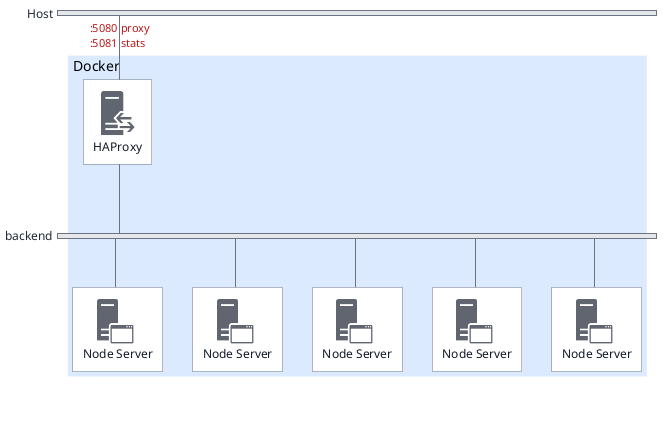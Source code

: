 @startuml

<style>
nwdiagDiagram {
  network {
    BackGroundColor #E5E7EB
    LineColor #6B7280
    FontColor #1F2937
  }
  arrow {
    FontColor #B91C1C
    LineColor #6B7280
  }
  server {
    BackGroundColor #ffffff
    LineColor #6B7280
    FontColor #111827
  }
  group {
    BackGroundColor #DBEAFE
    FontSize 14
  }
}
</style>

skinparam shadowing false
skinparam defaultTextAlignment center

!include <office/Servers/application_server>
!include <office/Servers/reverse_proxy>

nwdiag {

  group {
    description = "Docker"
    haproxy
    node1
    node2
    node3
    node4
    node5
  }

  network host {
    description = "Host"
    width = full
    haproxy [description="  <$reverse_proxy>\nHAProxy" address = ":5080 proxy, :5081 stats"]
  }

  network backend {
    description = "backend"
    width = full
    haproxy
    node1 [description="    <$application_server>\nNode Server"]
    node2 [description="    <$application_server>\nNode Server"]
    node3 [description="    <$application_server>\nNode Server"]
    node4 [description="    <$application_server>\nNode Server"]
    node5 [description="    <$application_server>\nNode Server"]
  }
}
@enduml
